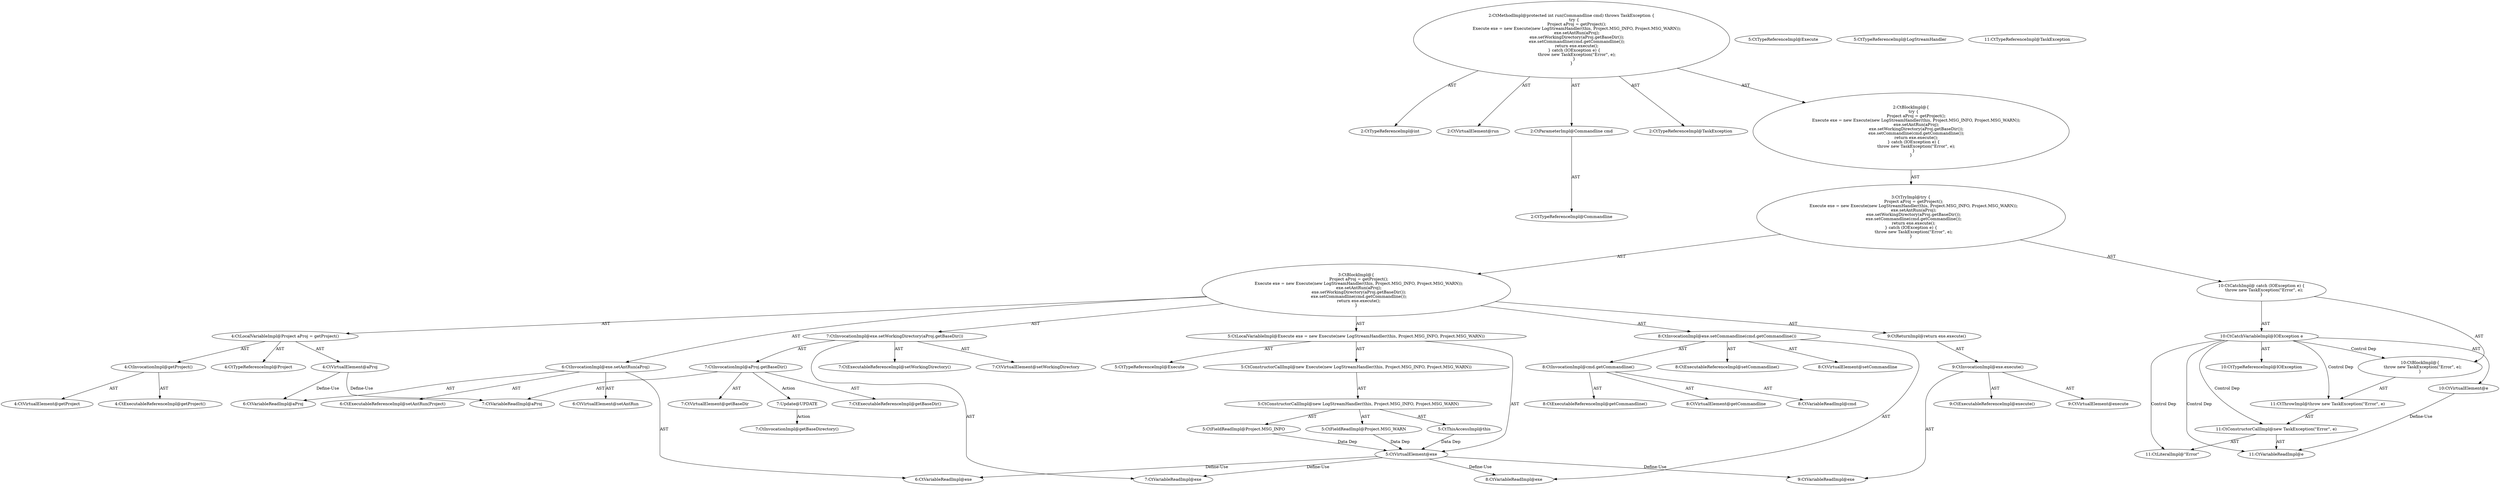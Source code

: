 digraph "run#?,Commandline" {
0 [label="2:CtTypeReferenceImpl@int" shape=ellipse]
1 [label="2:CtVirtualElement@run" shape=ellipse]
2 [label="2:CtParameterImpl@Commandline cmd" shape=ellipse]
3 [label="2:CtTypeReferenceImpl@Commandline" shape=ellipse]
4 [label="2:CtTypeReferenceImpl@TaskException" shape=ellipse]
5 [label="4:CtTypeReferenceImpl@Project" shape=ellipse]
6 [label="4:CtExecutableReferenceImpl@getProject()" shape=ellipse]
7 [label="4:CtVirtualElement@getProject" shape=ellipse]
8 [label="4:CtInvocationImpl@getProject()" shape=ellipse]
9 [label="4:CtVirtualElement@aProj" shape=ellipse]
10 [label="4:CtLocalVariableImpl@Project aProj = getProject()" shape=ellipse]
11 [label="5:CtTypeReferenceImpl@Execute" shape=ellipse]
12 [label="5:CtTypeReferenceImpl@Execute" shape=ellipse]
13 [label="5:CtTypeReferenceImpl@LogStreamHandler" shape=ellipse]
14 [label="5:CtThisAccessImpl@this" shape=ellipse]
15 [label="5:CtFieldReadImpl@Project.MSG_INFO" shape=ellipse]
16 [label="5:CtFieldReadImpl@Project.MSG_WARN" shape=ellipse]
17 [label="5:CtConstructorCallImpl@new LogStreamHandler(this, Project.MSG_INFO, Project.MSG_WARN)" shape=ellipse]
18 [label="5:CtConstructorCallImpl@new Execute(new LogStreamHandler(this, Project.MSG_INFO, Project.MSG_WARN))" shape=ellipse]
19 [label="5:CtVirtualElement@exe" shape=ellipse]
20 [label="5:CtLocalVariableImpl@Execute exe = new Execute(new LogStreamHandler(this, Project.MSG_INFO, Project.MSG_WARN))" shape=ellipse]
21 [label="6:CtExecutableReferenceImpl@setAntRun(Project)" shape=ellipse]
22 [label="6:CtVirtualElement@setAntRun" shape=ellipse]
23 [label="6:CtVariableReadImpl@exe" shape=ellipse]
24 [label="6:CtVariableReadImpl@aProj" shape=ellipse]
25 [label="6:CtInvocationImpl@exe.setAntRun(aProj)" shape=ellipse]
26 [label="7:CtExecutableReferenceImpl@setWorkingDirectory()" shape=ellipse]
27 [label="7:CtVirtualElement@setWorkingDirectory" shape=ellipse]
28 [label="7:CtVariableReadImpl@exe" shape=ellipse]
29 [label="7:CtExecutableReferenceImpl@getBaseDir()" shape=ellipse]
30 [label="7:CtVirtualElement@getBaseDir" shape=ellipse]
31 [label="7:CtVariableReadImpl@aProj" shape=ellipse]
32 [label="7:CtInvocationImpl@aProj.getBaseDir()" shape=ellipse]
33 [label="7:CtInvocationImpl@exe.setWorkingDirectory(aProj.getBaseDir())" shape=ellipse]
34 [label="8:CtExecutableReferenceImpl@setCommandline()" shape=ellipse]
35 [label="8:CtVirtualElement@setCommandline" shape=ellipse]
36 [label="8:CtVariableReadImpl@exe" shape=ellipse]
37 [label="8:CtExecutableReferenceImpl@getCommandline()" shape=ellipse]
38 [label="8:CtVirtualElement@getCommandline" shape=ellipse]
39 [label="8:CtVariableReadImpl@cmd" shape=ellipse]
40 [label="8:CtInvocationImpl@cmd.getCommandline()" shape=ellipse]
41 [label="8:CtInvocationImpl@exe.setCommandline(cmd.getCommandline())" shape=ellipse]
42 [label="9:CtExecutableReferenceImpl@execute()" shape=ellipse]
43 [label="9:CtVirtualElement@execute" shape=ellipse]
44 [label="9:CtVariableReadImpl@exe" shape=ellipse]
45 [label="9:CtInvocationImpl@exe.execute()" shape=ellipse]
46 [label="9:CtReturnImpl@return exe.execute()" shape=ellipse]
47 [label="3:CtBlockImpl@\{
    Project aProj = getProject();
    Execute exe = new Execute(new LogStreamHandler(this, Project.MSG_INFO, Project.MSG_WARN));
    exe.setAntRun(aProj);
    exe.setWorkingDirectory(aProj.getBaseDir());
    exe.setCommandline(cmd.getCommandline());
    return exe.execute();
\}" shape=ellipse]
48 [label="10:CtVirtualElement@e" shape=ellipse]
49 [label="10:CtTypeReferenceImpl@IOException" shape=ellipse]
50 [label="10:CtCatchVariableImpl@IOException e" shape=ellipse]
51 [label="11:CtTypeReferenceImpl@TaskException" shape=ellipse]
52 [label="11:CtLiteralImpl@\"Error\"" shape=ellipse]
53 [label="11:CtVariableReadImpl@e" shape=ellipse]
54 [label="11:CtConstructorCallImpl@new TaskException(\"Error\", e)" shape=ellipse]
55 [label="11:CtThrowImpl@throw new TaskException(\"Error\", e)" shape=ellipse]
56 [label="10:CtBlockImpl@\{
    throw new TaskException(\"Error\", e);
\}" shape=ellipse]
57 [label="10:CtCatchImpl@ catch (IOException e) \{
    throw new TaskException(\"Error\", e);
\}" shape=ellipse]
58 [label="3:CtTryImpl@try \{
    Project aProj = getProject();
    Execute exe = new Execute(new LogStreamHandler(this, Project.MSG_INFO, Project.MSG_WARN));
    exe.setAntRun(aProj);
    exe.setWorkingDirectory(aProj.getBaseDir());
    exe.setCommandline(cmd.getCommandline());
    return exe.execute();
\} catch (IOException e) \{
    throw new TaskException(\"Error\", e);
\}" shape=ellipse]
59 [label="2:CtBlockImpl@\{
    try \{
        Project aProj = getProject();
        Execute exe = new Execute(new LogStreamHandler(this, Project.MSG_INFO, Project.MSG_WARN));
        exe.setAntRun(aProj);
        exe.setWorkingDirectory(aProj.getBaseDir());
        exe.setCommandline(cmd.getCommandline());
        return exe.execute();
    \} catch (IOException e) \{
        throw new TaskException(\"Error\", e);
    \}
\}" shape=ellipse]
60 [label="2:CtMethodImpl@protected int run(Commandline cmd) throws TaskException \{
    try \{
        Project aProj = getProject();
        Execute exe = new Execute(new LogStreamHandler(this, Project.MSG_INFO, Project.MSG_WARN));
        exe.setAntRun(aProj);
        exe.setWorkingDirectory(aProj.getBaseDir());
        exe.setCommandline(cmd.getCommandline());
        return exe.execute();
    \} catch (IOException e) \{
        throw new TaskException(\"Error\", e);
    \}
\}" shape=ellipse]
61 [label="7:Update@UPDATE" shape=ellipse]
62 [label="7:CtInvocationImpl@getBaseDirectory()" shape=ellipse]
2 -> 3 [label="AST"];
8 -> 7 [label="AST"];
8 -> 6 [label="AST"];
9 -> 24 [label="Define-Use"];
9 -> 31 [label="Define-Use"];
10 -> 9 [label="AST"];
10 -> 5 [label="AST"];
10 -> 8 [label="AST"];
14 -> 19 [label="Data Dep"];
15 -> 19 [label="Data Dep"];
16 -> 19 [label="Data Dep"];
17 -> 14 [label="AST"];
17 -> 15 [label="AST"];
17 -> 16 [label="AST"];
18 -> 17 [label="AST"];
19 -> 23 [label="Define-Use"];
19 -> 28 [label="Define-Use"];
19 -> 36 [label="Define-Use"];
19 -> 44 [label="Define-Use"];
20 -> 19 [label="AST"];
20 -> 11 [label="AST"];
20 -> 18 [label="AST"];
25 -> 22 [label="AST"];
25 -> 23 [label="AST"];
25 -> 21 [label="AST"];
25 -> 24 [label="AST"];
32 -> 30 [label="AST"];
32 -> 31 [label="AST"];
32 -> 29 [label="AST"];
32 -> 61 [label="Action"];
33 -> 27 [label="AST"];
33 -> 28 [label="AST"];
33 -> 26 [label="AST"];
33 -> 32 [label="AST"];
40 -> 38 [label="AST"];
40 -> 39 [label="AST"];
40 -> 37 [label="AST"];
41 -> 35 [label="AST"];
41 -> 36 [label="AST"];
41 -> 34 [label="AST"];
41 -> 40 [label="AST"];
45 -> 43 [label="AST"];
45 -> 44 [label="AST"];
45 -> 42 [label="AST"];
46 -> 45 [label="AST"];
47 -> 10 [label="AST"];
47 -> 20 [label="AST"];
47 -> 25 [label="AST"];
47 -> 33 [label="AST"];
47 -> 41 [label="AST"];
47 -> 46 [label="AST"];
48 -> 53 [label="Define-Use"];
50 -> 48 [label="AST"];
50 -> 49 [label="AST"];
50 -> 56 [label="Control Dep"];
50 -> 55 [label="Control Dep"];
50 -> 54 [label="Control Dep"];
50 -> 52 [label="Control Dep"];
50 -> 53 [label="Control Dep"];
54 -> 52 [label="AST"];
54 -> 53 [label="AST"];
55 -> 54 [label="AST"];
56 -> 55 [label="AST"];
57 -> 50 [label="AST"];
57 -> 56 [label="AST"];
58 -> 47 [label="AST"];
58 -> 57 [label="AST"];
59 -> 58 [label="AST"];
60 -> 1 [label="AST"];
60 -> 0 [label="AST"];
60 -> 2 [label="AST"];
60 -> 4 [label="AST"];
60 -> 59 [label="AST"];
61 -> 62 [label="Action"];
}